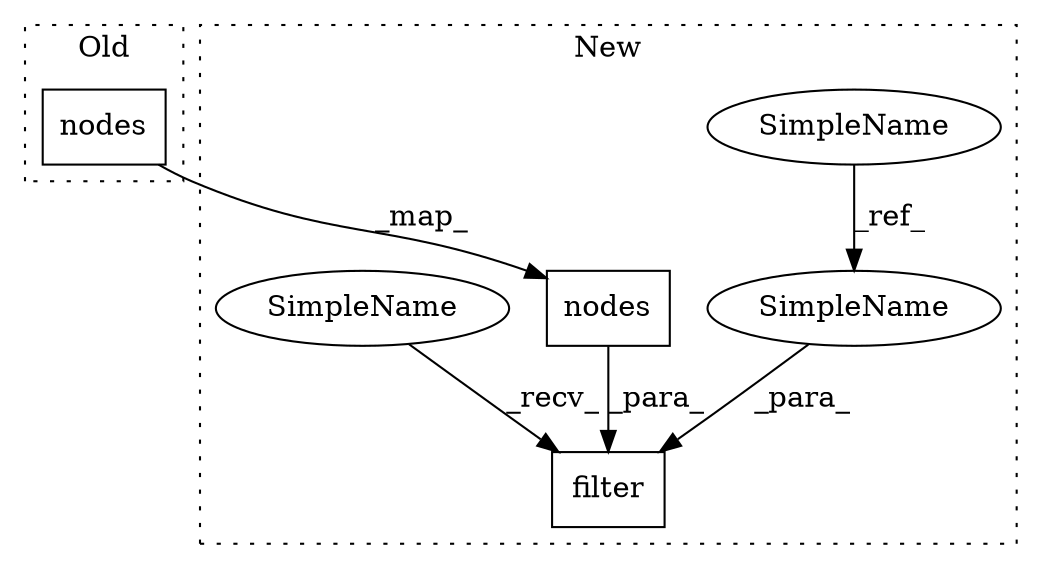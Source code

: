 digraph G {
subgraph cluster0 {
1 [label="nodes" a="32" s="6968" l="7" shape="box"];
label = "Old";
style="dotted";
}
subgraph cluster1 {
2 [label="nodes" a="32" s="6191" l="7" shape="box"];
3 [label="filter" a="32" s="6175,6213" l="7,1" shape="box"];
4 [label="SimpleName" a="42" s="6013" l="13" shape="ellipse"];
5 [label="SimpleName" a="42" s="6170" l="4" shape="ellipse"];
6 [label="SimpleName" a="42" s="6200" l="13" shape="ellipse"];
label = "New";
style="dotted";
}
1 -> 2 [label="_map_"];
2 -> 3 [label="_para_"];
4 -> 6 [label="_ref_"];
5 -> 3 [label="_recv_"];
6 -> 3 [label="_para_"];
}